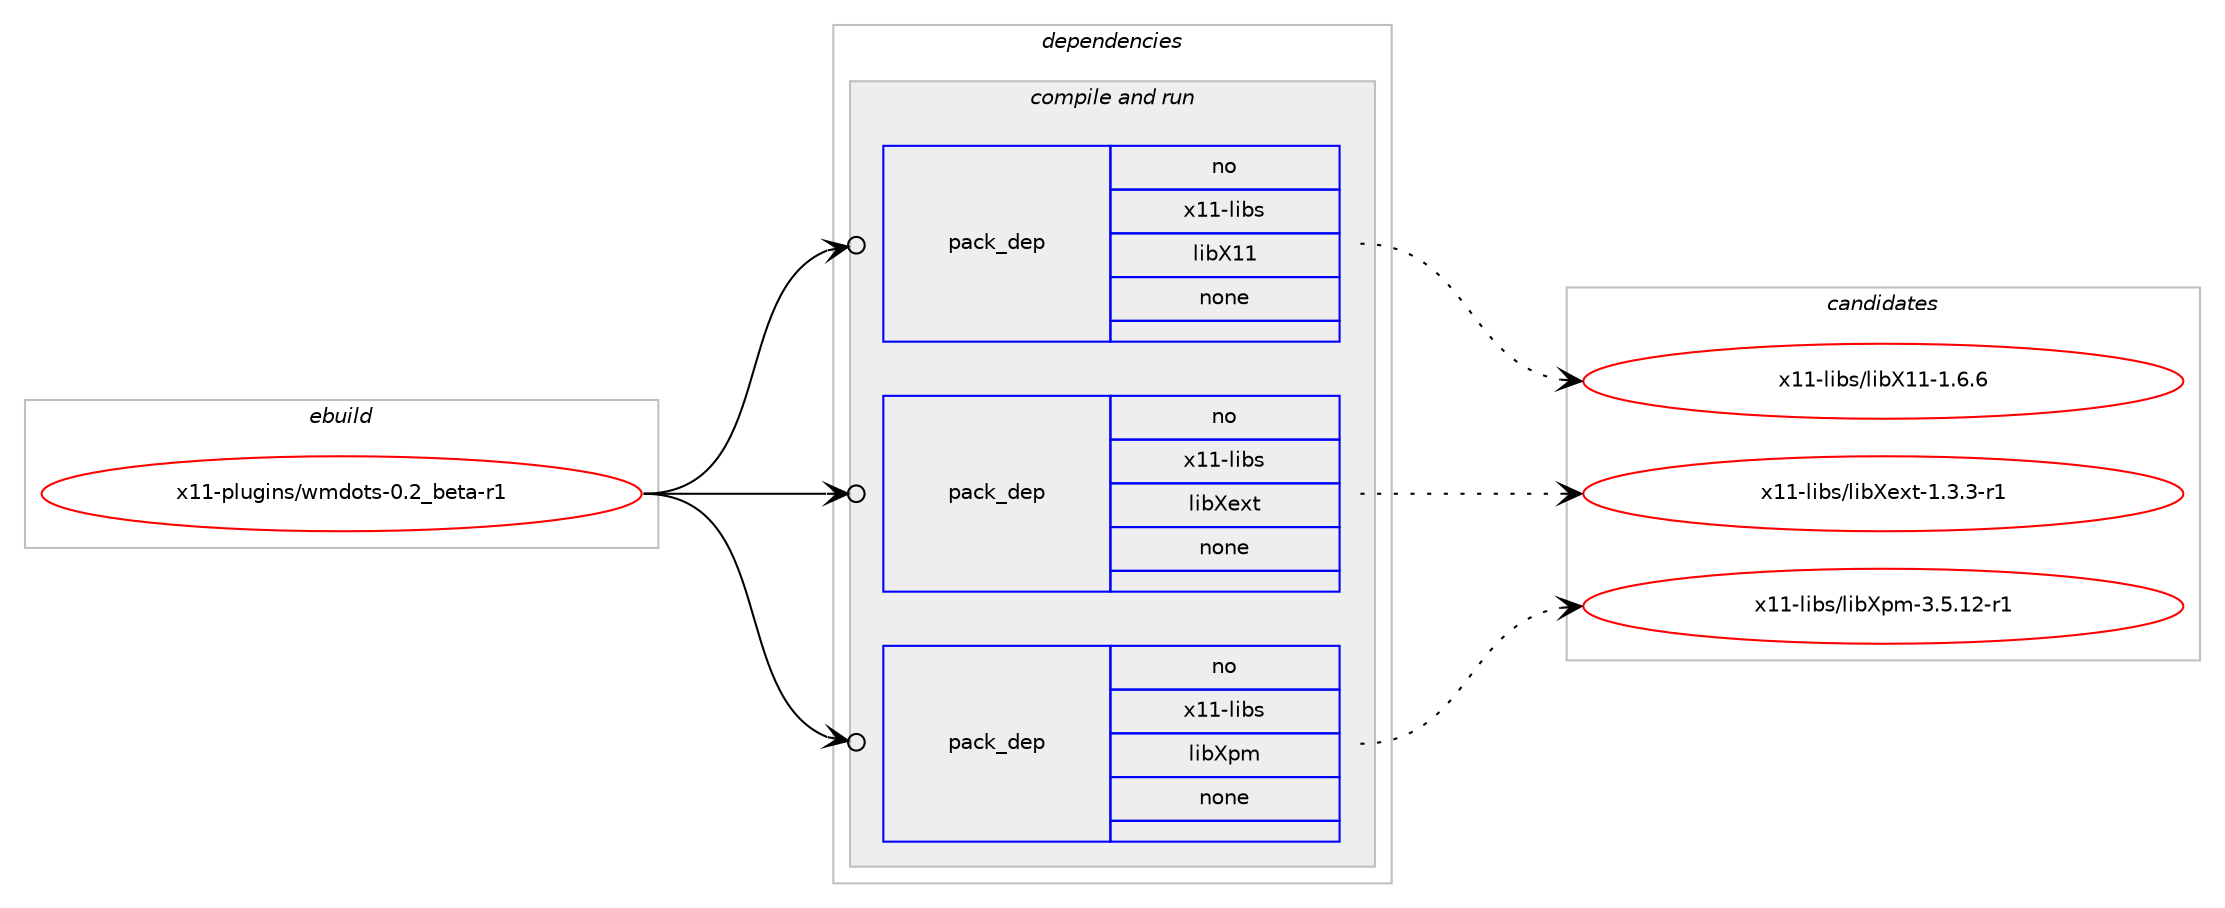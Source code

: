digraph prolog {

# *************
# Graph options
# *************

newrank=true;
concentrate=true;
compound=true;
graph [rankdir=LR,fontname=Helvetica,fontsize=10,ranksep=1.5];#, ranksep=2.5, nodesep=0.2];
edge  [arrowhead=vee];
node  [fontname=Helvetica,fontsize=10];

# **********
# The ebuild
# **********

subgraph cluster_leftcol {
color=gray;
rank=same;
label=<<i>ebuild</i>>;
id [label="x11-plugins/wmdots-0.2_beta-r1", color=red, width=4, href="../x11-plugins/wmdots-0.2_beta-r1.svg"];
}

# ****************
# The dependencies
# ****************

subgraph cluster_midcol {
color=gray;
label=<<i>dependencies</i>>;
subgraph cluster_compile {
fillcolor="#eeeeee";
style=filled;
label=<<i>compile</i>>;
}
subgraph cluster_compileandrun {
fillcolor="#eeeeee";
style=filled;
label=<<i>compile and run</i>>;
subgraph pack10487 {
dependency13923 [label=<<TABLE BORDER="0" CELLBORDER="1" CELLSPACING="0" CELLPADDING="4" WIDTH="220"><TR><TD ROWSPAN="6" CELLPADDING="30">pack_dep</TD></TR><TR><TD WIDTH="110">no</TD></TR><TR><TD>x11-libs</TD></TR><TR><TD>libX11</TD></TR><TR><TD>none</TD></TR><TR><TD></TD></TR></TABLE>>, shape=none, color=blue];
}
id:e -> dependency13923:w [weight=20,style="solid",arrowhead="odotvee"];
subgraph pack10488 {
dependency13924 [label=<<TABLE BORDER="0" CELLBORDER="1" CELLSPACING="0" CELLPADDING="4" WIDTH="220"><TR><TD ROWSPAN="6" CELLPADDING="30">pack_dep</TD></TR><TR><TD WIDTH="110">no</TD></TR><TR><TD>x11-libs</TD></TR><TR><TD>libXext</TD></TR><TR><TD>none</TD></TR><TR><TD></TD></TR></TABLE>>, shape=none, color=blue];
}
id:e -> dependency13924:w [weight=20,style="solid",arrowhead="odotvee"];
subgraph pack10489 {
dependency13925 [label=<<TABLE BORDER="0" CELLBORDER="1" CELLSPACING="0" CELLPADDING="4" WIDTH="220"><TR><TD ROWSPAN="6" CELLPADDING="30">pack_dep</TD></TR><TR><TD WIDTH="110">no</TD></TR><TR><TD>x11-libs</TD></TR><TR><TD>libXpm</TD></TR><TR><TD>none</TD></TR><TR><TD></TD></TR></TABLE>>, shape=none, color=blue];
}
id:e -> dependency13925:w [weight=20,style="solid",arrowhead="odotvee"];
}
subgraph cluster_run {
fillcolor="#eeeeee";
style=filled;
label=<<i>run</i>>;
}
}

# **************
# The candidates
# **************

subgraph cluster_choices {
rank=same;
color=gray;
label=<<i>candidates</i>>;

subgraph choice10487 {
color=black;
nodesep=1;
choice120494945108105981154710810598884949454946544654 [label="x11-libs/libX11-1.6.6", color=red, width=4,href="../x11-libs/libX11-1.6.6.svg"];
dependency13923:e -> choice120494945108105981154710810598884949454946544654:w [style=dotted,weight="100"];
}
subgraph choice10488 {
color=black;
nodesep=1;
choice120494945108105981154710810598881011201164549465146514511449 [label="x11-libs/libXext-1.3.3-r1", color=red, width=4,href="../x11-libs/libXext-1.3.3-r1.svg"];
dependency13924:e -> choice120494945108105981154710810598881011201164549465146514511449:w [style=dotted,weight="100"];
}
subgraph choice10489 {
color=black;
nodesep=1;
choice12049494510810598115471081059888112109455146534649504511449 [label="x11-libs/libXpm-3.5.12-r1", color=red, width=4,href="../x11-libs/libXpm-3.5.12-r1.svg"];
dependency13925:e -> choice12049494510810598115471081059888112109455146534649504511449:w [style=dotted,weight="100"];
}
}

}
